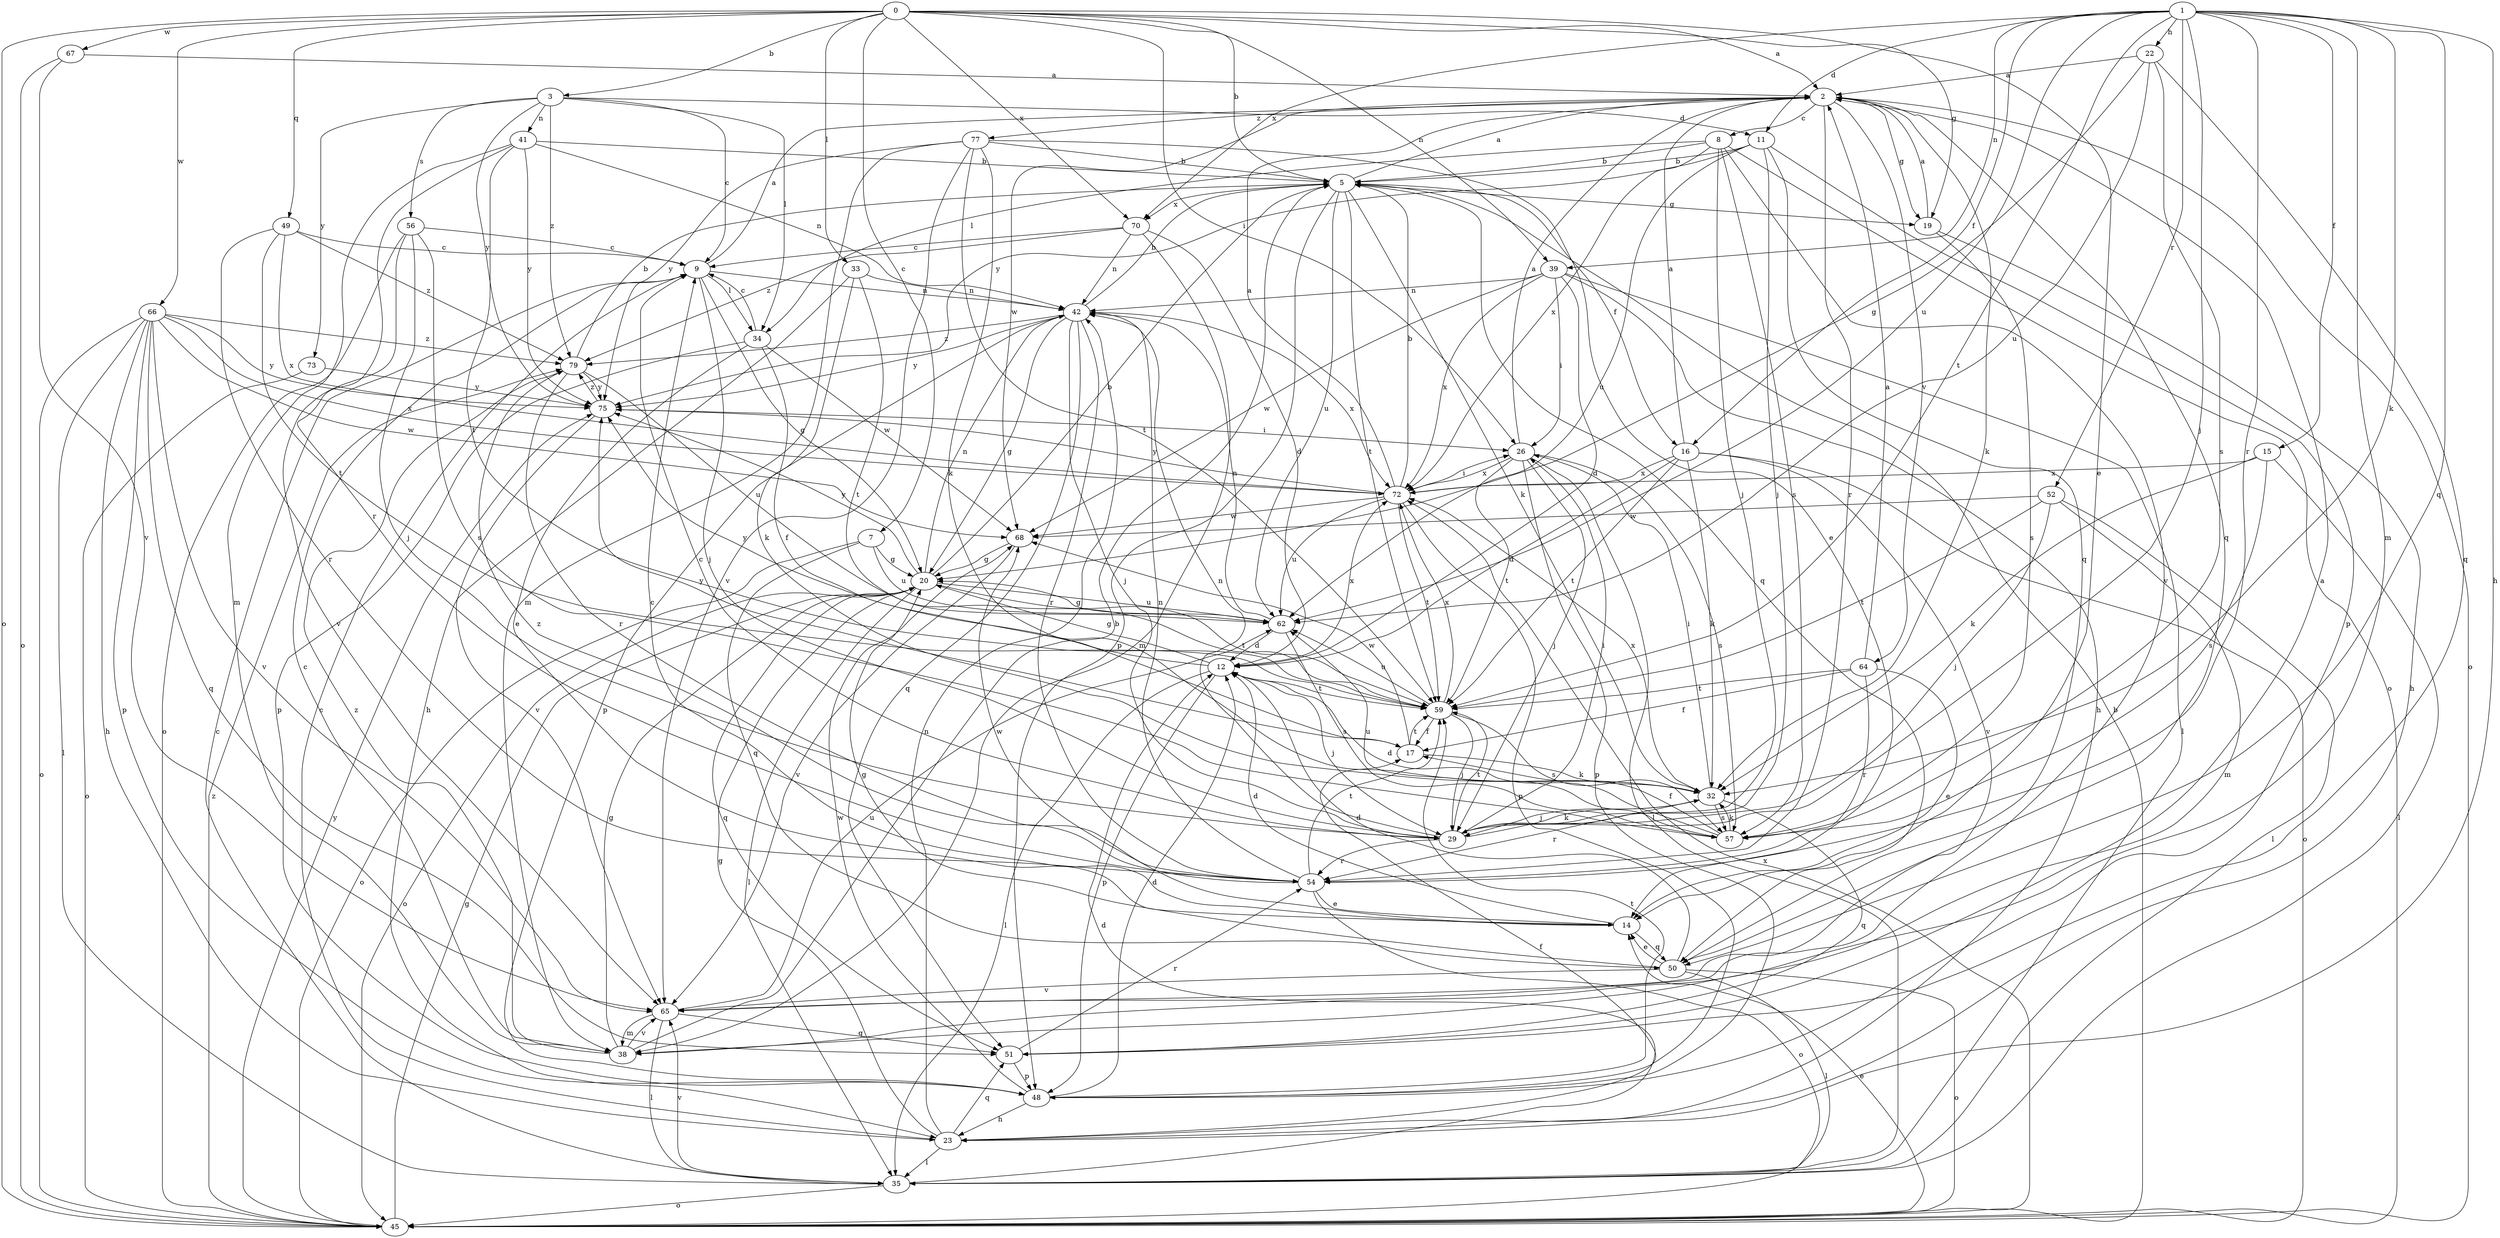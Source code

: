 strict digraph  {
0;
1;
2;
3;
5;
7;
8;
9;
11;
12;
14;
15;
16;
17;
19;
20;
22;
23;
26;
29;
32;
33;
34;
35;
38;
39;
41;
42;
45;
48;
49;
50;
51;
52;
54;
56;
57;
59;
62;
64;
65;
66;
67;
68;
70;
72;
73;
75;
77;
79;
0 -> 2  [label=a];
0 -> 3  [label=b];
0 -> 5  [label=b];
0 -> 7  [label=c];
0 -> 14  [label=e];
0 -> 19  [label=g];
0 -> 26  [label=i];
0 -> 33  [label=l];
0 -> 39  [label=n];
0 -> 45  [label=o];
0 -> 49  [label=q];
0 -> 66  [label=w];
0 -> 67  [label=w];
0 -> 70  [label=x];
1 -> 11  [label=d];
1 -> 15  [label=f];
1 -> 16  [label=f];
1 -> 22  [label=h];
1 -> 23  [label=h];
1 -> 29  [label=j];
1 -> 32  [label=k];
1 -> 38  [label=m];
1 -> 39  [label=n];
1 -> 50  [label=q];
1 -> 52  [label=r];
1 -> 54  [label=r];
1 -> 59  [label=t];
1 -> 62  [label=u];
1 -> 70  [label=x];
2 -> 8  [label=c];
2 -> 19  [label=g];
2 -> 32  [label=k];
2 -> 45  [label=o];
2 -> 50  [label=q];
2 -> 54  [label=r];
2 -> 64  [label=v];
2 -> 68  [label=w];
2 -> 77  [label=z];
3 -> 9  [label=c];
3 -> 11  [label=d];
3 -> 34  [label=l];
3 -> 41  [label=n];
3 -> 56  [label=s];
3 -> 73  [label=y];
3 -> 75  [label=y];
3 -> 79  [label=z];
5 -> 2  [label=a];
5 -> 16  [label=f];
5 -> 19  [label=g];
5 -> 32  [label=k];
5 -> 48  [label=p];
5 -> 50  [label=q];
5 -> 59  [label=t];
5 -> 62  [label=u];
5 -> 70  [label=x];
7 -> 20  [label=g];
7 -> 45  [label=o];
7 -> 50  [label=q];
7 -> 62  [label=u];
8 -> 5  [label=b];
8 -> 29  [label=j];
8 -> 34  [label=l];
8 -> 45  [label=o];
8 -> 57  [label=s];
8 -> 65  [label=v];
8 -> 72  [label=x];
9 -> 2  [label=a];
9 -> 20  [label=g];
9 -> 29  [label=j];
9 -> 34  [label=l];
9 -> 42  [label=n];
11 -> 5  [label=b];
11 -> 29  [label=j];
11 -> 48  [label=p];
11 -> 50  [label=q];
11 -> 62  [label=u];
11 -> 75  [label=y];
12 -> 20  [label=g];
12 -> 29  [label=j];
12 -> 35  [label=l];
12 -> 48  [label=p];
12 -> 59  [label=t];
12 -> 72  [label=x];
12 -> 75  [label=y];
14 -> 9  [label=c];
14 -> 12  [label=d];
14 -> 50  [label=q];
14 -> 68  [label=w];
15 -> 32  [label=k];
15 -> 35  [label=l];
15 -> 57  [label=s];
15 -> 72  [label=x];
16 -> 2  [label=a];
16 -> 12  [label=d];
16 -> 32  [label=k];
16 -> 45  [label=o];
16 -> 59  [label=t];
16 -> 65  [label=v];
16 -> 72  [label=x];
17 -> 32  [label=k];
17 -> 59  [label=t];
17 -> 68  [label=w];
17 -> 75  [label=y];
19 -> 2  [label=a];
19 -> 23  [label=h];
19 -> 57  [label=s];
20 -> 5  [label=b];
20 -> 35  [label=l];
20 -> 42  [label=n];
20 -> 45  [label=o];
20 -> 51  [label=q];
20 -> 59  [label=t];
20 -> 62  [label=u];
20 -> 75  [label=y];
22 -> 2  [label=a];
22 -> 20  [label=g];
22 -> 51  [label=q];
22 -> 57  [label=s];
22 -> 62  [label=u];
23 -> 9  [label=c];
23 -> 17  [label=f];
23 -> 20  [label=g];
23 -> 35  [label=l];
23 -> 42  [label=n];
23 -> 51  [label=q];
26 -> 2  [label=a];
26 -> 29  [label=j];
26 -> 35  [label=l];
26 -> 48  [label=p];
26 -> 57  [label=s];
26 -> 59  [label=t];
26 -> 72  [label=x];
29 -> 9  [label=c];
29 -> 26  [label=i];
29 -> 32  [label=k];
29 -> 42  [label=n];
29 -> 54  [label=r];
29 -> 59  [label=t];
32 -> 26  [label=i];
32 -> 29  [label=j];
32 -> 51  [label=q];
32 -> 54  [label=r];
32 -> 57  [label=s];
32 -> 72  [label=x];
33 -> 23  [label=h];
33 -> 32  [label=k];
33 -> 42  [label=n];
33 -> 59  [label=t];
34 -> 9  [label=c];
34 -> 14  [label=e];
34 -> 17  [label=f];
34 -> 48  [label=p];
34 -> 68  [label=w];
35 -> 9  [label=c];
35 -> 12  [label=d];
35 -> 45  [label=o];
35 -> 65  [label=v];
38 -> 5  [label=b];
38 -> 9  [label=c];
38 -> 20  [label=g];
38 -> 65  [label=v];
38 -> 79  [label=z];
39 -> 12  [label=d];
39 -> 23  [label=h];
39 -> 26  [label=i];
39 -> 35  [label=l];
39 -> 42  [label=n];
39 -> 68  [label=w];
39 -> 72  [label=x];
41 -> 5  [label=b];
41 -> 38  [label=m];
41 -> 42  [label=n];
41 -> 54  [label=r];
41 -> 59  [label=t];
41 -> 75  [label=y];
42 -> 5  [label=b];
42 -> 20  [label=g];
42 -> 29  [label=j];
42 -> 48  [label=p];
42 -> 51  [label=q];
42 -> 54  [label=r];
42 -> 72  [label=x];
42 -> 75  [label=y];
42 -> 79  [label=z];
45 -> 5  [label=b];
45 -> 14  [label=e];
45 -> 20  [label=g];
45 -> 72  [label=x];
45 -> 75  [label=y];
45 -> 79  [label=z];
48 -> 12  [label=d];
48 -> 23  [label=h];
48 -> 59  [label=t];
48 -> 68  [label=w];
49 -> 9  [label=c];
49 -> 54  [label=r];
49 -> 59  [label=t];
49 -> 72  [label=x];
49 -> 79  [label=z];
50 -> 12  [label=d];
50 -> 14  [label=e];
50 -> 20  [label=g];
50 -> 35  [label=l];
50 -> 45  [label=o];
50 -> 65  [label=v];
51 -> 2  [label=a];
51 -> 48  [label=p];
51 -> 54  [label=r];
52 -> 29  [label=j];
52 -> 35  [label=l];
52 -> 38  [label=m];
52 -> 59  [label=t];
52 -> 68  [label=w];
54 -> 14  [label=e];
54 -> 42  [label=n];
54 -> 45  [label=o];
54 -> 59  [label=t];
54 -> 79  [label=z];
56 -> 9  [label=c];
56 -> 29  [label=j];
56 -> 45  [label=o];
56 -> 57  [label=s];
56 -> 65  [label=v];
57 -> 12  [label=d];
57 -> 17  [label=f];
57 -> 32  [label=k];
57 -> 62  [label=u];
59 -> 17  [label=f];
59 -> 29  [label=j];
59 -> 57  [label=s];
59 -> 62  [label=u];
59 -> 72  [label=x];
62 -> 12  [label=d];
62 -> 20  [label=g];
62 -> 42  [label=n];
62 -> 57  [label=s];
64 -> 2  [label=a];
64 -> 14  [label=e];
64 -> 17  [label=f];
64 -> 54  [label=r];
64 -> 59  [label=t];
65 -> 35  [label=l];
65 -> 38  [label=m];
65 -> 51  [label=q];
65 -> 62  [label=u];
66 -> 23  [label=h];
66 -> 35  [label=l];
66 -> 45  [label=o];
66 -> 48  [label=p];
66 -> 51  [label=q];
66 -> 65  [label=v];
66 -> 68  [label=w];
66 -> 72  [label=x];
66 -> 75  [label=y];
66 -> 79  [label=z];
67 -> 2  [label=a];
67 -> 45  [label=o];
67 -> 65  [label=v];
68 -> 20  [label=g];
68 -> 65  [label=v];
70 -> 9  [label=c];
70 -> 12  [label=d];
70 -> 38  [label=m];
70 -> 42  [label=n];
70 -> 79  [label=z];
72 -> 2  [label=a];
72 -> 5  [label=b];
72 -> 26  [label=i];
72 -> 48  [label=p];
72 -> 59  [label=t];
72 -> 62  [label=u];
72 -> 68  [label=w];
72 -> 75  [label=y];
73 -> 45  [label=o];
73 -> 75  [label=y];
75 -> 26  [label=i];
75 -> 65  [label=v];
75 -> 79  [label=z];
77 -> 5  [label=b];
77 -> 14  [label=e];
77 -> 32  [label=k];
77 -> 38  [label=m];
77 -> 59  [label=t];
77 -> 65  [label=v];
77 -> 75  [label=y];
79 -> 5  [label=b];
79 -> 54  [label=r];
79 -> 62  [label=u];
79 -> 75  [label=y];
}
